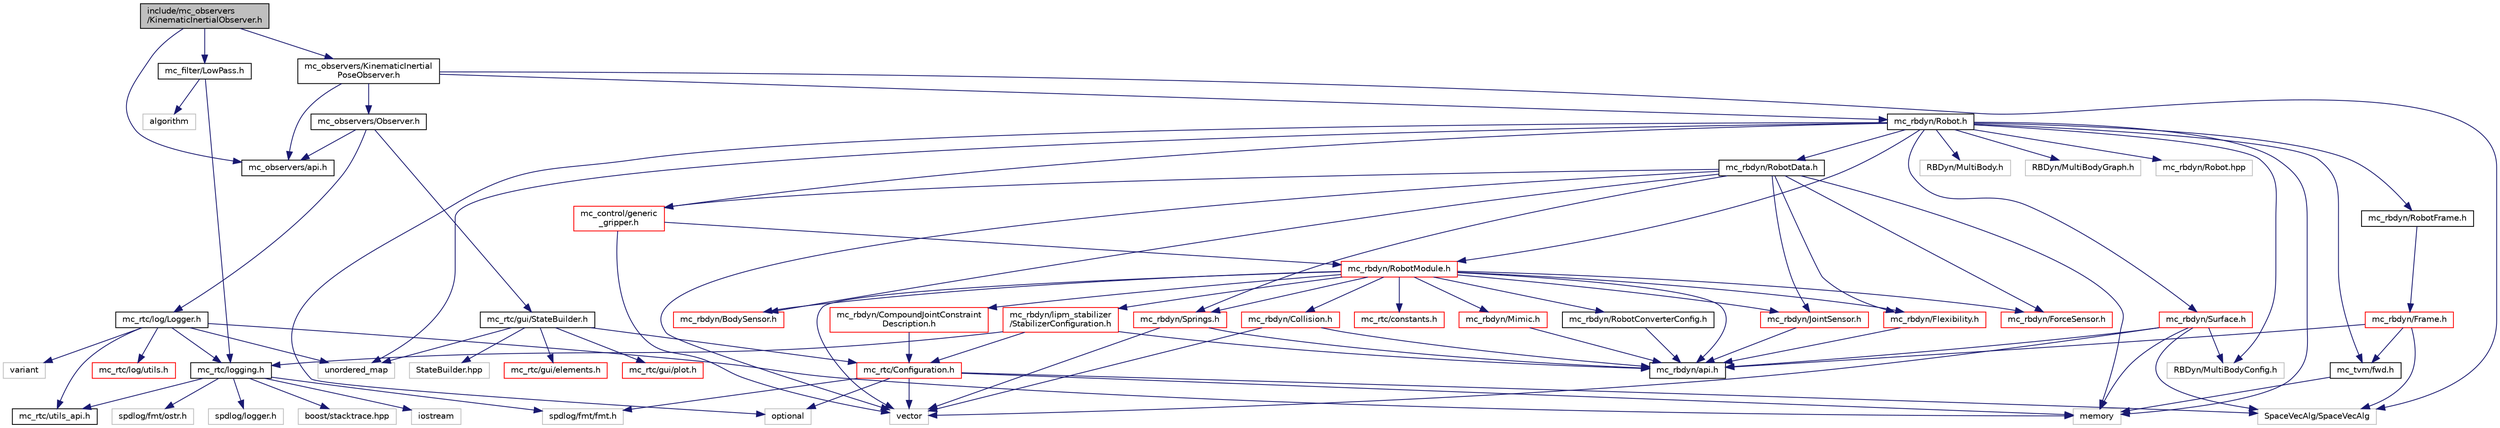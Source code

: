 digraph "include/mc_observers/KinematicInertialObserver.h"
{
 // INTERACTIVE_SVG=YES
  edge [fontname="Helvetica",fontsize="10",labelfontname="Helvetica",labelfontsize="10"];
  node [fontname="Helvetica",fontsize="10",shape=record];
  Node0 [label="include/mc_observers\l/KinematicInertialObserver.h",height=0.2,width=0.4,color="black", fillcolor="grey75", style="filled", fontcolor="black"];
  Node0 -> Node1 [color="midnightblue",fontsize="10",style="solid",fontname="Helvetica"];
  Node1 [label="mc_filter/LowPass.h",height=0.2,width=0.4,color="black", fillcolor="white", style="filled",URL="$LowPass_8h.html"];
  Node1 -> Node2 [color="midnightblue",fontsize="10",style="solid",fontname="Helvetica"];
  Node2 [label="mc_rtc/logging.h",height=0.2,width=0.4,color="black", fillcolor="white", style="filled",URL="$logging_8h.html"];
  Node2 -> Node3 [color="midnightblue",fontsize="10",style="solid",fontname="Helvetica"];
  Node3 [label="mc_rtc/utils_api.h",height=0.2,width=0.4,color="black", fillcolor="white", style="filled",URL="$utils__api_8h.html"];
  Node2 -> Node4 [color="midnightblue",fontsize="10",style="solid",fontname="Helvetica"];
  Node4 [label="iostream",height=0.2,width=0.4,color="grey75", fillcolor="white", style="filled"];
  Node2 -> Node5 [color="midnightblue",fontsize="10",style="solid",fontname="Helvetica"];
  Node5 [label="spdlog/fmt/fmt.h",height=0.2,width=0.4,color="grey75", fillcolor="white", style="filled"];
  Node2 -> Node6 [color="midnightblue",fontsize="10",style="solid",fontname="Helvetica"];
  Node6 [label="spdlog/fmt/ostr.h",height=0.2,width=0.4,color="grey75", fillcolor="white", style="filled"];
  Node2 -> Node7 [color="midnightblue",fontsize="10",style="solid",fontname="Helvetica"];
  Node7 [label="spdlog/logger.h",height=0.2,width=0.4,color="grey75", fillcolor="white", style="filled"];
  Node2 -> Node8 [color="midnightblue",fontsize="10",style="solid",fontname="Helvetica"];
  Node8 [label="boost/stacktrace.hpp",height=0.2,width=0.4,color="grey75", fillcolor="white", style="filled"];
  Node1 -> Node9 [color="midnightblue",fontsize="10",style="solid",fontname="Helvetica"];
  Node9 [label="algorithm",height=0.2,width=0.4,color="grey75", fillcolor="white", style="filled"];
  Node0 -> Node10 [color="midnightblue",fontsize="10",style="solid",fontname="Helvetica"];
  Node10 [label="mc_observers/KinematicInertial\lPoseObserver.h",height=0.2,width=0.4,color="black", fillcolor="white", style="filled",URL="$KinematicInertialPoseObserver_8h.html"];
  Node10 -> Node11 [color="midnightblue",fontsize="10",style="solid",fontname="Helvetica"];
  Node11 [label="mc_observers/Observer.h",height=0.2,width=0.4,color="black", fillcolor="white", style="filled",URL="$Observer_8h.html"];
  Node11 -> Node12 [color="midnightblue",fontsize="10",style="solid",fontname="Helvetica"];
  Node12 [label="mc_observers/api.h",height=0.2,width=0.4,color="black", fillcolor="white", style="filled",URL="$include_2mc__observers_2api_8h.html"];
  Node11 -> Node13 [color="midnightblue",fontsize="10",style="solid",fontname="Helvetica"];
  Node13 [label="mc_rtc/gui/StateBuilder.h",height=0.2,width=0.4,color="black", fillcolor="white", style="filled",URL="$StateBuilder_8h.html"];
  Node13 -> Node14 [color="midnightblue",fontsize="10",style="solid",fontname="Helvetica"];
  Node14 [label="mc_rtc/Configuration.h",height=0.2,width=0.4,color="red", fillcolor="white", style="filled",URL="$mc__rtc_2Configuration_8h.html"];
  Node14 -> Node18 [color="midnightblue",fontsize="10",style="solid",fontname="Helvetica"];
  Node18 [label="SpaceVecAlg/SpaceVecAlg",height=0.2,width=0.4,color="grey75", fillcolor="white", style="filled"];
  Node14 -> Node5 [color="midnightblue",fontsize="10",style="solid",fontname="Helvetica"];
  Node14 -> Node22 [color="midnightblue",fontsize="10",style="solid",fontname="Helvetica"];
  Node22 [label="memory",height=0.2,width=0.4,color="grey75", fillcolor="white", style="filled"];
  Node14 -> Node30 [color="midnightblue",fontsize="10",style="solid",fontname="Helvetica"];
  Node30 [label="optional",height=0.2,width=0.4,color="grey75", fillcolor="white", style="filled"];
  Node14 -> Node25 [color="midnightblue",fontsize="10",style="solid",fontname="Helvetica"];
  Node25 [label="vector",height=0.2,width=0.4,color="grey75", fillcolor="white", style="filled"];
  Node13 -> Node33 [color="midnightblue",fontsize="10",style="solid",fontname="Helvetica"];
  Node33 [label="mc_rtc/gui/elements.h",height=0.2,width=0.4,color="red", fillcolor="white", style="filled",URL="$elements_8h.html"];
  Node13 -> Node38 [color="midnightblue",fontsize="10",style="solid",fontname="Helvetica"];
  Node38 [label="mc_rtc/gui/plot.h",height=0.2,width=0.4,color="red", fillcolor="white", style="filled",URL="$plot_8h.html"];
  Node13 -> Node47 [color="midnightblue",fontsize="10",style="solid",fontname="Helvetica"];
  Node47 [label="unordered_map",height=0.2,width=0.4,color="grey75", fillcolor="white", style="filled"];
  Node13 -> Node48 [color="midnightblue",fontsize="10",style="solid",fontname="Helvetica"];
  Node48 [label="StateBuilder.hpp",height=0.2,width=0.4,color="grey75", fillcolor="white", style="filled"];
  Node11 -> Node49 [color="midnightblue",fontsize="10",style="solid",fontname="Helvetica"];
  Node49 [label="mc_rtc/log/Logger.h",height=0.2,width=0.4,color="black", fillcolor="white", style="filled",URL="$Logger_8h.html"];
  Node49 -> Node50 [color="midnightblue",fontsize="10",style="solid",fontname="Helvetica"];
  Node50 [label="mc_rtc/log/utils.h",height=0.2,width=0.4,color="red", fillcolor="white", style="filled",URL="$log_2utils_8h.html"];
  Node49 -> Node2 [color="midnightblue",fontsize="10",style="solid",fontname="Helvetica"];
  Node49 -> Node3 [color="midnightblue",fontsize="10",style="solid",fontname="Helvetica"];
  Node49 -> Node22 [color="midnightblue",fontsize="10",style="solid",fontname="Helvetica"];
  Node49 -> Node47 [color="midnightblue",fontsize="10",style="solid",fontname="Helvetica"];
  Node49 -> Node51 [color="midnightblue",fontsize="10",style="solid",fontname="Helvetica"];
  Node51 [label="variant",height=0.2,width=0.4,color="grey75", fillcolor="white", style="filled"];
  Node10 -> Node12 [color="midnightblue",fontsize="10",style="solid",fontname="Helvetica"];
  Node10 -> Node52 [color="midnightblue",fontsize="10",style="solid",fontname="Helvetica"];
  Node52 [label="mc_rbdyn/Robot.h",height=0.2,width=0.4,color="black", fillcolor="white", style="filled",URL="$mc__rbdyn_2Robot_8h.html"];
  Node52 -> Node53 [color="midnightblue",fontsize="10",style="solid",fontname="Helvetica"];
  Node53 [label="mc_rbdyn/RobotData.h",height=0.2,width=0.4,color="black", fillcolor="white", style="filled",URL="$RobotData_8h.html"];
  Node53 -> Node54 [color="midnightblue",fontsize="10",style="solid",fontname="Helvetica"];
  Node54 [label="mc_control/generic\l_gripper.h",height=0.2,width=0.4,color="red", fillcolor="white", style="filled",URL="$generic__gripper_8h.html"];
  Node54 -> Node56 [color="midnightblue",fontsize="10",style="solid",fontname="Helvetica"];
  Node56 [label="mc_rbdyn/RobotModule.h",height=0.2,width=0.4,color="red", fillcolor="white", style="filled",URL="$RobotModule_8h.html"];
  Node56 -> Node57 [color="midnightblue",fontsize="10",style="solid",fontname="Helvetica"];
  Node57 [label="mc_rbdyn/BodySensor.h",height=0.2,width=0.4,color="red", fillcolor="white", style="filled",URL="$BodySensor_8h.html"];
  Node56 -> Node61 [color="midnightblue",fontsize="10",style="solid",fontname="Helvetica"];
  Node61 [label="mc_rbdyn/Collision.h",height=0.2,width=0.4,color="red", fillcolor="white", style="filled",URL="$Collision_8h.html"];
  Node61 -> Node59 [color="midnightblue",fontsize="10",style="solid",fontname="Helvetica"];
  Node59 [label="mc_rbdyn/api.h",height=0.2,width=0.4,color="black", fillcolor="white", style="filled",URL="$include_2mc__rbdyn_2api_8h.html"];
  Node61 -> Node25 [color="midnightblue",fontsize="10",style="solid",fontname="Helvetica"];
  Node56 -> Node62 [color="midnightblue",fontsize="10",style="solid",fontname="Helvetica"];
  Node62 [label="mc_rbdyn/CompoundJointConstraint\lDescription.h",height=0.2,width=0.4,color="red", fillcolor="white", style="filled",URL="$CompoundJointConstraintDescription_8h.html"];
  Node62 -> Node14 [color="midnightblue",fontsize="10",style="solid",fontname="Helvetica"];
  Node56 -> Node63 [color="midnightblue",fontsize="10",style="solid",fontname="Helvetica"];
  Node63 [label="mc_rbdyn/Flexibility.h",height=0.2,width=0.4,color="red", fillcolor="white", style="filled",URL="$Flexibility_8h.html"];
  Node63 -> Node59 [color="midnightblue",fontsize="10",style="solid",fontname="Helvetica"];
  Node56 -> Node64 [color="midnightblue",fontsize="10",style="solid",fontname="Helvetica"];
  Node64 [label="mc_rbdyn/ForceSensor.h",height=0.2,width=0.4,color="red", fillcolor="white", style="filled",URL="$ForceSensor_8h.html"];
  Node56 -> Node65 [color="midnightblue",fontsize="10",style="solid",fontname="Helvetica"];
  Node65 [label="mc_rbdyn/JointSensor.h",height=0.2,width=0.4,color="red", fillcolor="white", style="filled",URL="$JointSensor_8h.html"];
  Node65 -> Node59 [color="midnightblue",fontsize="10",style="solid",fontname="Helvetica"];
  Node56 -> Node66 [color="midnightblue",fontsize="10",style="solid",fontname="Helvetica"];
  Node66 [label="mc_rbdyn/Mimic.h",height=0.2,width=0.4,color="red", fillcolor="white", style="filled",URL="$Mimic_8h.html"];
  Node66 -> Node59 [color="midnightblue",fontsize="10",style="solid",fontname="Helvetica"];
  Node56 -> Node67 [color="midnightblue",fontsize="10",style="solid",fontname="Helvetica"];
  Node67 [label="mc_rbdyn/RobotConverterConfig.h",height=0.2,width=0.4,color="black", fillcolor="white", style="filled",URL="$RobotConverterConfig_8h.html"];
  Node67 -> Node59 [color="midnightblue",fontsize="10",style="solid",fontname="Helvetica"];
  Node56 -> Node68 [color="midnightblue",fontsize="10",style="solid",fontname="Helvetica"];
  Node68 [label="mc_rbdyn/Springs.h",height=0.2,width=0.4,color="red", fillcolor="white", style="filled",URL="$Springs_8h.html"];
  Node68 -> Node59 [color="midnightblue",fontsize="10",style="solid",fontname="Helvetica"];
  Node68 -> Node25 [color="midnightblue",fontsize="10",style="solid",fontname="Helvetica"];
  Node56 -> Node59 [color="midnightblue",fontsize="10",style="solid",fontname="Helvetica"];
  Node56 -> Node69 [color="midnightblue",fontsize="10",style="solid",fontname="Helvetica"];
  Node69 [label="mc_rbdyn/lipm_stabilizer\l/StabilizerConfiguration.h",height=0.2,width=0.4,color="red", fillcolor="white", style="filled",URL="$StabilizerConfiguration_8h.html"];
  Node69 -> Node59 [color="midnightblue",fontsize="10",style="solid",fontname="Helvetica"];
  Node69 -> Node14 [color="midnightblue",fontsize="10",style="solid",fontname="Helvetica"];
  Node69 -> Node2 [color="midnightblue",fontsize="10",style="solid",fontname="Helvetica"];
  Node56 -> Node36 [color="midnightblue",fontsize="10",style="solid",fontname="Helvetica"];
  Node36 [label="mc_rtc/constants.h",height=0.2,width=0.4,color="red", fillcolor="white", style="filled",URL="$constants_8h.html"];
  Node56 -> Node25 [color="midnightblue",fontsize="10",style="solid",fontname="Helvetica"];
  Node54 -> Node25 [color="midnightblue",fontsize="10",style="solid",fontname="Helvetica"];
  Node53 -> Node57 [color="midnightblue",fontsize="10",style="solid",fontname="Helvetica"];
  Node53 -> Node63 [color="midnightblue",fontsize="10",style="solid",fontname="Helvetica"];
  Node53 -> Node64 [color="midnightblue",fontsize="10",style="solid",fontname="Helvetica"];
  Node53 -> Node65 [color="midnightblue",fontsize="10",style="solid",fontname="Helvetica"];
  Node53 -> Node68 [color="midnightblue",fontsize="10",style="solid",fontname="Helvetica"];
  Node53 -> Node22 [color="midnightblue",fontsize="10",style="solid",fontname="Helvetica"];
  Node53 -> Node25 [color="midnightblue",fontsize="10",style="solid",fontname="Helvetica"];
  Node52 -> Node74 [color="midnightblue",fontsize="10",style="solid",fontname="Helvetica"];
  Node74 [label="mc_rbdyn/RobotFrame.h",height=0.2,width=0.4,color="black", fillcolor="white", style="filled",URL="$mc__rbdyn_2RobotFrame_8h.html"];
  Node74 -> Node75 [color="midnightblue",fontsize="10",style="solid",fontname="Helvetica"];
  Node75 [label="mc_rbdyn/Frame.h",height=0.2,width=0.4,color="red", fillcolor="white", style="filled",URL="$mc__rbdyn_2Frame_8h.html"];
  Node75 -> Node59 [color="midnightblue",fontsize="10",style="solid",fontname="Helvetica"];
  Node75 -> Node78 [color="midnightblue",fontsize="10",style="solid",fontname="Helvetica"];
  Node78 [label="mc_tvm/fwd.h",height=0.2,width=0.4,color="black", fillcolor="white", style="filled",URL="$mc__tvm_2fwd_8h.html"];
  Node78 -> Node22 [color="midnightblue",fontsize="10",style="solid",fontname="Helvetica"];
  Node75 -> Node18 [color="midnightblue",fontsize="10",style="solid",fontname="Helvetica"];
  Node52 -> Node56 [color="midnightblue",fontsize="10",style="solid",fontname="Helvetica"];
  Node52 -> Node80 [color="midnightblue",fontsize="10",style="solid",fontname="Helvetica"];
  Node80 [label="mc_rbdyn/Surface.h",height=0.2,width=0.4,color="red", fillcolor="white", style="filled",URL="$Surface_8h.html"];
  Node80 -> Node59 [color="midnightblue",fontsize="10",style="solid",fontname="Helvetica"];
  Node80 -> Node81 [color="midnightblue",fontsize="10",style="solid",fontname="Helvetica"];
  Node81 [label="RBDyn/MultiBodyConfig.h",height=0.2,width=0.4,color="grey75", fillcolor="white", style="filled"];
  Node80 -> Node18 [color="midnightblue",fontsize="10",style="solid",fontname="Helvetica"];
  Node80 -> Node22 [color="midnightblue",fontsize="10",style="solid",fontname="Helvetica"];
  Node80 -> Node25 [color="midnightblue",fontsize="10",style="solid",fontname="Helvetica"];
  Node52 -> Node54 [color="midnightblue",fontsize="10",style="solid",fontname="Helvetica"];
  Node52 -> Node78 [color="midnightblue",fontsize="10",style="solid",fontname="Helvetica"];
  Node52 -> Node82 [color="midnightblue",fontsize="10",style="solid",fontname="Helvetica"];
  Node82 [label="RBDyn/MultiBody.h",height=0.2,width=0.4,color="grey75", fillcolor="white", style="filled"];
  Node52 -> Node81 [color="midnightblue",fontsize="10",style="solid",fontname="Helvetica"];
  Node52 -> Node83 [color="midnightblue",fontsize="10",style="solid",fontname="Helvetica"];
  Node83 [label="RBDyn/MultiBodyGraph.h",height=0.2,width=0.4,color="grey75", fillcolor="white", style="filled"];
  Node52 -> Node22 [color="midnightblue",fontsize="10",style="solid",fontname="Helvetica"];
  Node52 -> Node30 [color="midnightblue",fontsize="10",style="solid",fontname="Helvetica"];
  Node52 -> Node47 [color="midnightblue",fontsize="10",style="solid",fontname="Helvetica"];
  Node52 -> Node84 [color="midnightblue",fontsize="10",style="solid",fontname="Helvetica"];
  Node84 [label="mc_rbdyn/Robot.hpp",height=0.2,width=0.4,color="grey75", fillcolor="white", style="filled"];
  Node10 -> Node18 [color="midnightblue",fontsize="10",style="solid",fontname="Helvetica"];
  Node0 -> Node12 [color="midnightblue",fontsize="10",style="solid",fontname="Helvetica"];
}
